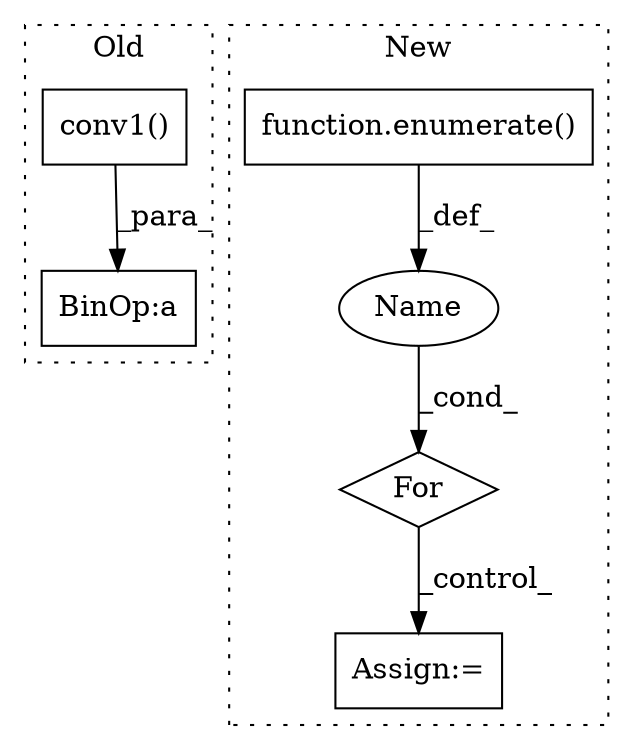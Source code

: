 digraph G {
subgraph cluster0 {
1 [label="conv1()" a="75" s="833,853" l="11,1" shape="box"];
6 [label="BinOp:a" a="82" s="966" l="3" shape="box"];
label = "Old";
style="dotted";
}
subgraph cluster1 {
2 [label="function.enumerate()" a="75" s="1068,1084" l="10,1" shape="box"];
3 [label="For" a="107" s="1056,1085" l="4,14" shape="diamond"];
4 [label="Name" a="87" s="1063" l="1" shape="ellipse"];
5 [label="Assign:=" a="68" s="1104" l="3" shape="box"];
label = "New";
style="dotted";
}
1 -> 6 [label="_para_"];
2 -> 4 [label="_def_"];
3 -> 5 [label="_control_"];
4 -> 3 [label="_cond_"];
}